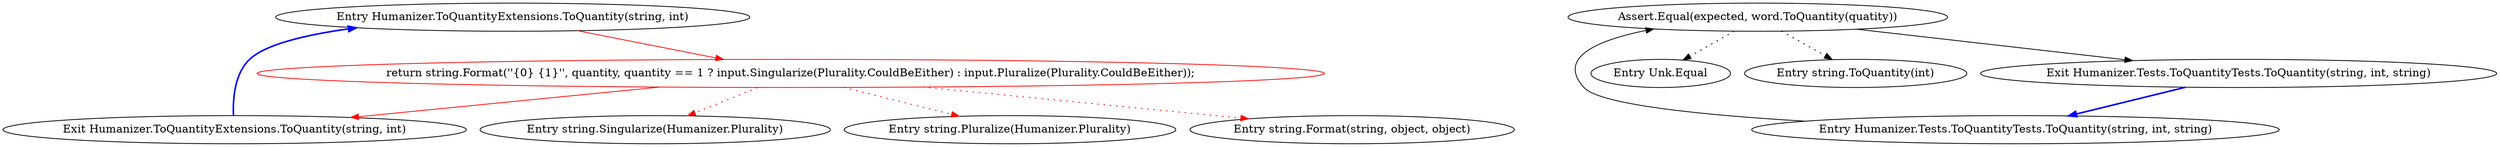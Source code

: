 digraph  {
n0 [label="Entry Humanizer.ToQuantityExtensions.ToQuantity(string, int)", span="17-17", cluster="Humanizer.ToQuantityExtensions.ToQuantity(string, int)"];
n1 [label="return string.Format(''{0} {1}'', quantity, quantity == 1 ? input.Singularize(Plurality.CouldBeEither) : input.Pluralize(Plurality.CouldBeEither));", span="19-19", cluster="Humanizer.ToQuantityExtensions.ToQuantity(string, int)", color=red, community=0];
n2 [label="Exit Humanizer.ToQuantityExtensions.ToQuantity(string, int)", span="17-17", cluster="Humanizer.ToQuantityExtensions.ToQuantity(string, int)"];
n3 [label="Entry string.Singularize(Humanizer.Plurality)", span="171-171", cluster="string.Singularize(Humanizer.Plurality)"];
n4 [label="Entry string.Pluralize(Humanizer.Plurality)", span="147-147", cluster="string.Pluralize(Humanizer.Plurality)"];
n5 [label="Entry string.Format(string, object, object)", span="0-0", cluster="string.Format(string, object, object)"];
m0_4 [label="Entry Unk.Equal", span="", cluster="Unk.Equal", file="ToQuantityTests.cs"];
m0_3 [label="Entry string.ToQuantity(int)", span="17-17", cluster="string.ToQuantity(int)", file="ToQuantityTests.cs"];
m0_0 [label="Entry Humanizer.Tests.ToQuantityTests.ToQuantity(string, int, string)", span="19-19", cluster="Humanizer.Tests.ToQuantityTests.ToQuantity(string, int, string)", file="ToQuantityTests.cs"];
m0_1 [label="Assert.Equal(expected, word.ToQuantity(quatity))", span="21-21", cluster="Humanizer.Tests.ToQuantityTests.ToQuantity(string, int, string)", file="ToQuantityTests.cs"];
m0_2 [label="Exit Humanizer.Tests.ToQuantityTests.ToQuantity(string, int, string)", span="19-19", cluster="Humanizer.Tests.ToQuantityTests.ToQuantity(string, int, string)", file="ToQuantityTests.cs"];
n0 -> n1  [key=0, style=solid, color=red];
n1 -> n2  [key=0, style=solid, color=red];
n1 -> n3  [key=2, style=dotted, color=red];
n1 -> n4  [key=2, style=dotted, color=red];
n1 -> n5  [key=2, style=dotted, color=red];
n2 -> n0  [key=0, style=bold, color=blue];
m0_0 -> m0_1  [key=0, style=solid];
m0_1 -> m0_2  [key=0, style=solid];
m0_1 -> m0_3  [key=2, style=dotted];
m0_1 -> m0_4  [key=2, style=dotted];
m0_2 -> m0_0  [key=0, style=bold, color=blue];
}
